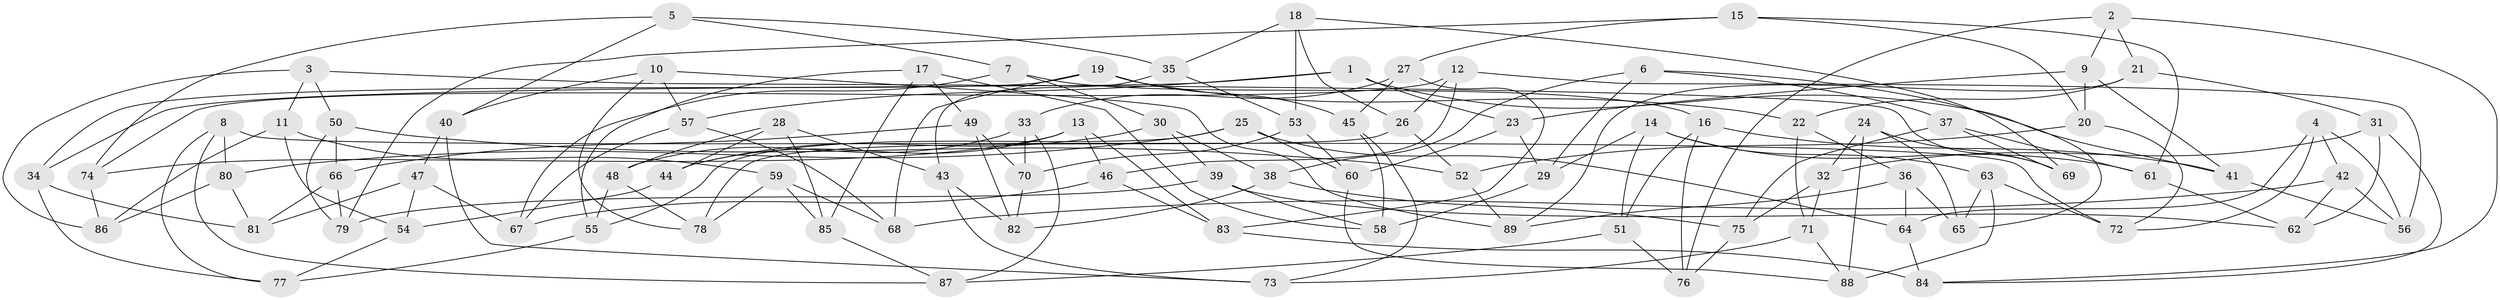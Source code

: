 // coarse degree distribution, {11: 0.08333333333333333, 10: 0.05555555555555555, 4: 0.3888888888888889, 9: 0.08333333333333333, 7: 0.08333333333333333, 3: 0.16666666666666666, 8: 0.05555555555555555, 6: 0.05555555555555555, 5: 0.027777777777777776}
// Generated by graph-tools (version 1.1) at 2025/53/03/04/25 22:53:40]
// undirected, 89 vertices, 178 edges
graph export_dot {
  node [color=gray90,style=filled];
  1;
  2;
  3;
  4;
  5;
  6;
  7;
  8;
  9;
  10;
  11;
  12;
  13;
  14;
  15;
  16;
  17;
  18;
  19;
  20;
  21;
  22;
  23;
  24;
  25;
  26;
  27;
  28;
  29;
  30;
  31;
  32;
  33;
  34;
  35;
  36;
  37;
  38;
  39;
  40;
  41;
  42;
  43;
  44;
  45;
  46;
  47;
  48;
  49;
  50;
  51;
  52;
  53;
  54;
  55;
  56;
  57;
  58;
  59;
  60;
  61;
  62;
  63;
  64;
  65;
  66;
  67;
  68;
  69;
  70;
  71;
  72;
  73;
  74;
  75;
  76;
  77;
  78;
  79;
  80;
  81;
  82;
  83;
  84;
  85;
  86;
  87;
  88;
  89;
  1 -- 57;
  1 -- 23;
  1 -- 34;
  1 -- 41;
  2 -- 9;
  2 -- 76;
  2 -- 84;
  2 -- 21;
  3 -- 86;
  3 -- 50;
  3 -- 69;
  3 -- 11;
  4 -- 56;
  4 -- 64;
  4 -- 72;
  4 -- 42;
  5 -- 7;
  5 -- 35;
  5 -- 74;
  5 -- 40;
  6 -- 37;
  6 -- 65;
  6 -- 29;
  6 -- 38;
  7 -- 16;
  7 -- 30;
  7 -- 67;
  8 -- 77;
  8 -- 80;
  8 -- 72;
  8 -- 87;
  9 -- 23;
  9 -- 20;
  9 -- 41;
  10 -- 40;
  10 -- 89;
  10 -- 57;
  10 -- 78;
  11 -- 59;
  11 -- 86;
  11 -- 54;
  12 -- 74;
  12 -- 46;
  12 -- 56;
  12 -- 26;
  13 -- 46;
  13 -- 74;
  13 -- 44;
  13 -- 83;
  14 -- 51;
  14 -- 61;
  14 -- 63;
  14 -- 29;
  15 -- 79;
  15 -- 27;
  15 -- 20;
  15 -- 61;
  16 -- 51;
  16 -- 41;
  16 -- 76;
  17 -- 58;
  17 -- 49;
  17 -- 55;
  17 -- 85;
  18 -- 53;
  18 -- 35;
  18 -- 69;
  18 -- 26;
  19 -- 45;
  19 -- 34;
  19 -- 68;
  19 -- 22;
  20 -- 52;
  20 -- 72;
  21 -- 31;
  21 -- 22;
  21 -- 89;
  22 -- 71;
  22 -- 36;
  23 -- 29;
  23 -- 60;
  24 -- 88;
  24 -- 65;
  24 -- 32;
  24 -- 69;
  25 -- 64;
  25 -- 80;
  25 -- 55;
  25 -- 60;
  26 -- 78;
  26 -- 52;
  27 -- 45;
  27 -- 83;
  27 -- 33;
  28 -- 43;
  28 -- 44;
  28 -- 48;
  28 -- 85;
  29 -- 58;
  30 -- 38;
  30 -- 44;
  30 -- 39;
  31 -- 32;
  31 -- 62;
  31 -- 84;
  32 -- 75;
  32 -- 71;
  33 -- 87;
  33 -- 48;
  33 -- 70;
  34 -- 77;
  34 -- 81;
  35 -- 43;
  35 -- 53;
  36 -- 65;
  36 -- 89;
  36 -- 64;
  37 -- 75;
  37 -- 61;
  37 -- 69;
  38 -- 75;
  38 -- 82;
  39 -- 62;
  39 -- 79;
  39 -- 58;
  40 -- 47;
  40 -- 73;
  41 -- 56;
  42 -- 56;
  42 -- 62;
  42 -- 68;
  43 -- 82;
  43 -- 73;
  44 -- 54;
  45 -- 73;
  45 -- 58;
  46 -- 67;
  46 -- 83;
  47 -- 54;
  47 -- 81;
  47 -- 67;
  48 -- 78;
  48 -- 55;
  49 -- 82;
  49 -- 66;
  49 -- 70;
  50 -- 66;
  50 -- 52;
  50 -- 79;
  51 -- 76;
  51 -- 87;
  52 -- 89;
  53 -- 70;
  53 -- 60;
  54 -- 77;
  55 -- 77;
  57 -- 67;
  57 -- 68;
  59 -- 68;
  59 -- 78;
  59 -- 85;
  60 -- 88;
  61 -- 62;
  63 -- 72;
  63 -- 88;
  63 -- 65;
  64 -- 84;
  66 -- 79;
  66 -- 81;
  70 -- 82;
  71 -- 88;
  71 -- 73;
  74 -- 86;
  75 -- 76;
  80 -- 81;
  80 -- 86;
  83 -- 84;
  85 -- 87;
}
